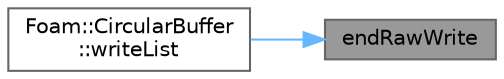 digraph "endRawWrite"
{
 // LATEX_PDF_SIZE
  bgcolor="transparent";
  edge [fontname=Helvetica,fontsize=10,labelfontname=Helvetica,labelfontsize=10];
  node [fontname=Helvetica,fontsize=10,shape=box,height=0.2,width=0.4];
  rankdir="RL";
  Node1 [id="Node000001",label="endRawWrite",height=0.2,width=0.4,color="gray40", fillcolor="grey60", style="filled", fontcolor="black",tooltip=" "];
  Node1 -> Node2 [id="edge1_Node000001_Node000002",dir="back",color="steelblue1",style="solid",tooltip=" "];
  Node2 [id="Node000002",label="Foam::CircularBuffer\l::writeList",height=0.2,width=0.4,color="grey40", fillcolor="white", style="filled",URL="$classFoam_1_1CircularBuffer.html#ac686cbbb2ec5a18ad1d9d6a57da02015",tooltip=" "];
}

